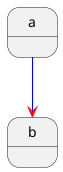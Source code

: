 {
  "sha1": "bhko5rcfktw1pfeee9bcri20348f09v",
  "insertion": {
    "when": "2024-05-30T20:48:22.094Z",
    "url": "https://forum.plantuml.net/16797/change-state-diagram-arrowhead-color",
    "user": "plantuml@gmail.com"
  }
}
@startuml
<style>
stateDiagram {
  arrow {
    LineColor blue
    HeadColor red
  }
}
</style>

state a
state b

a-->b

@enduml
